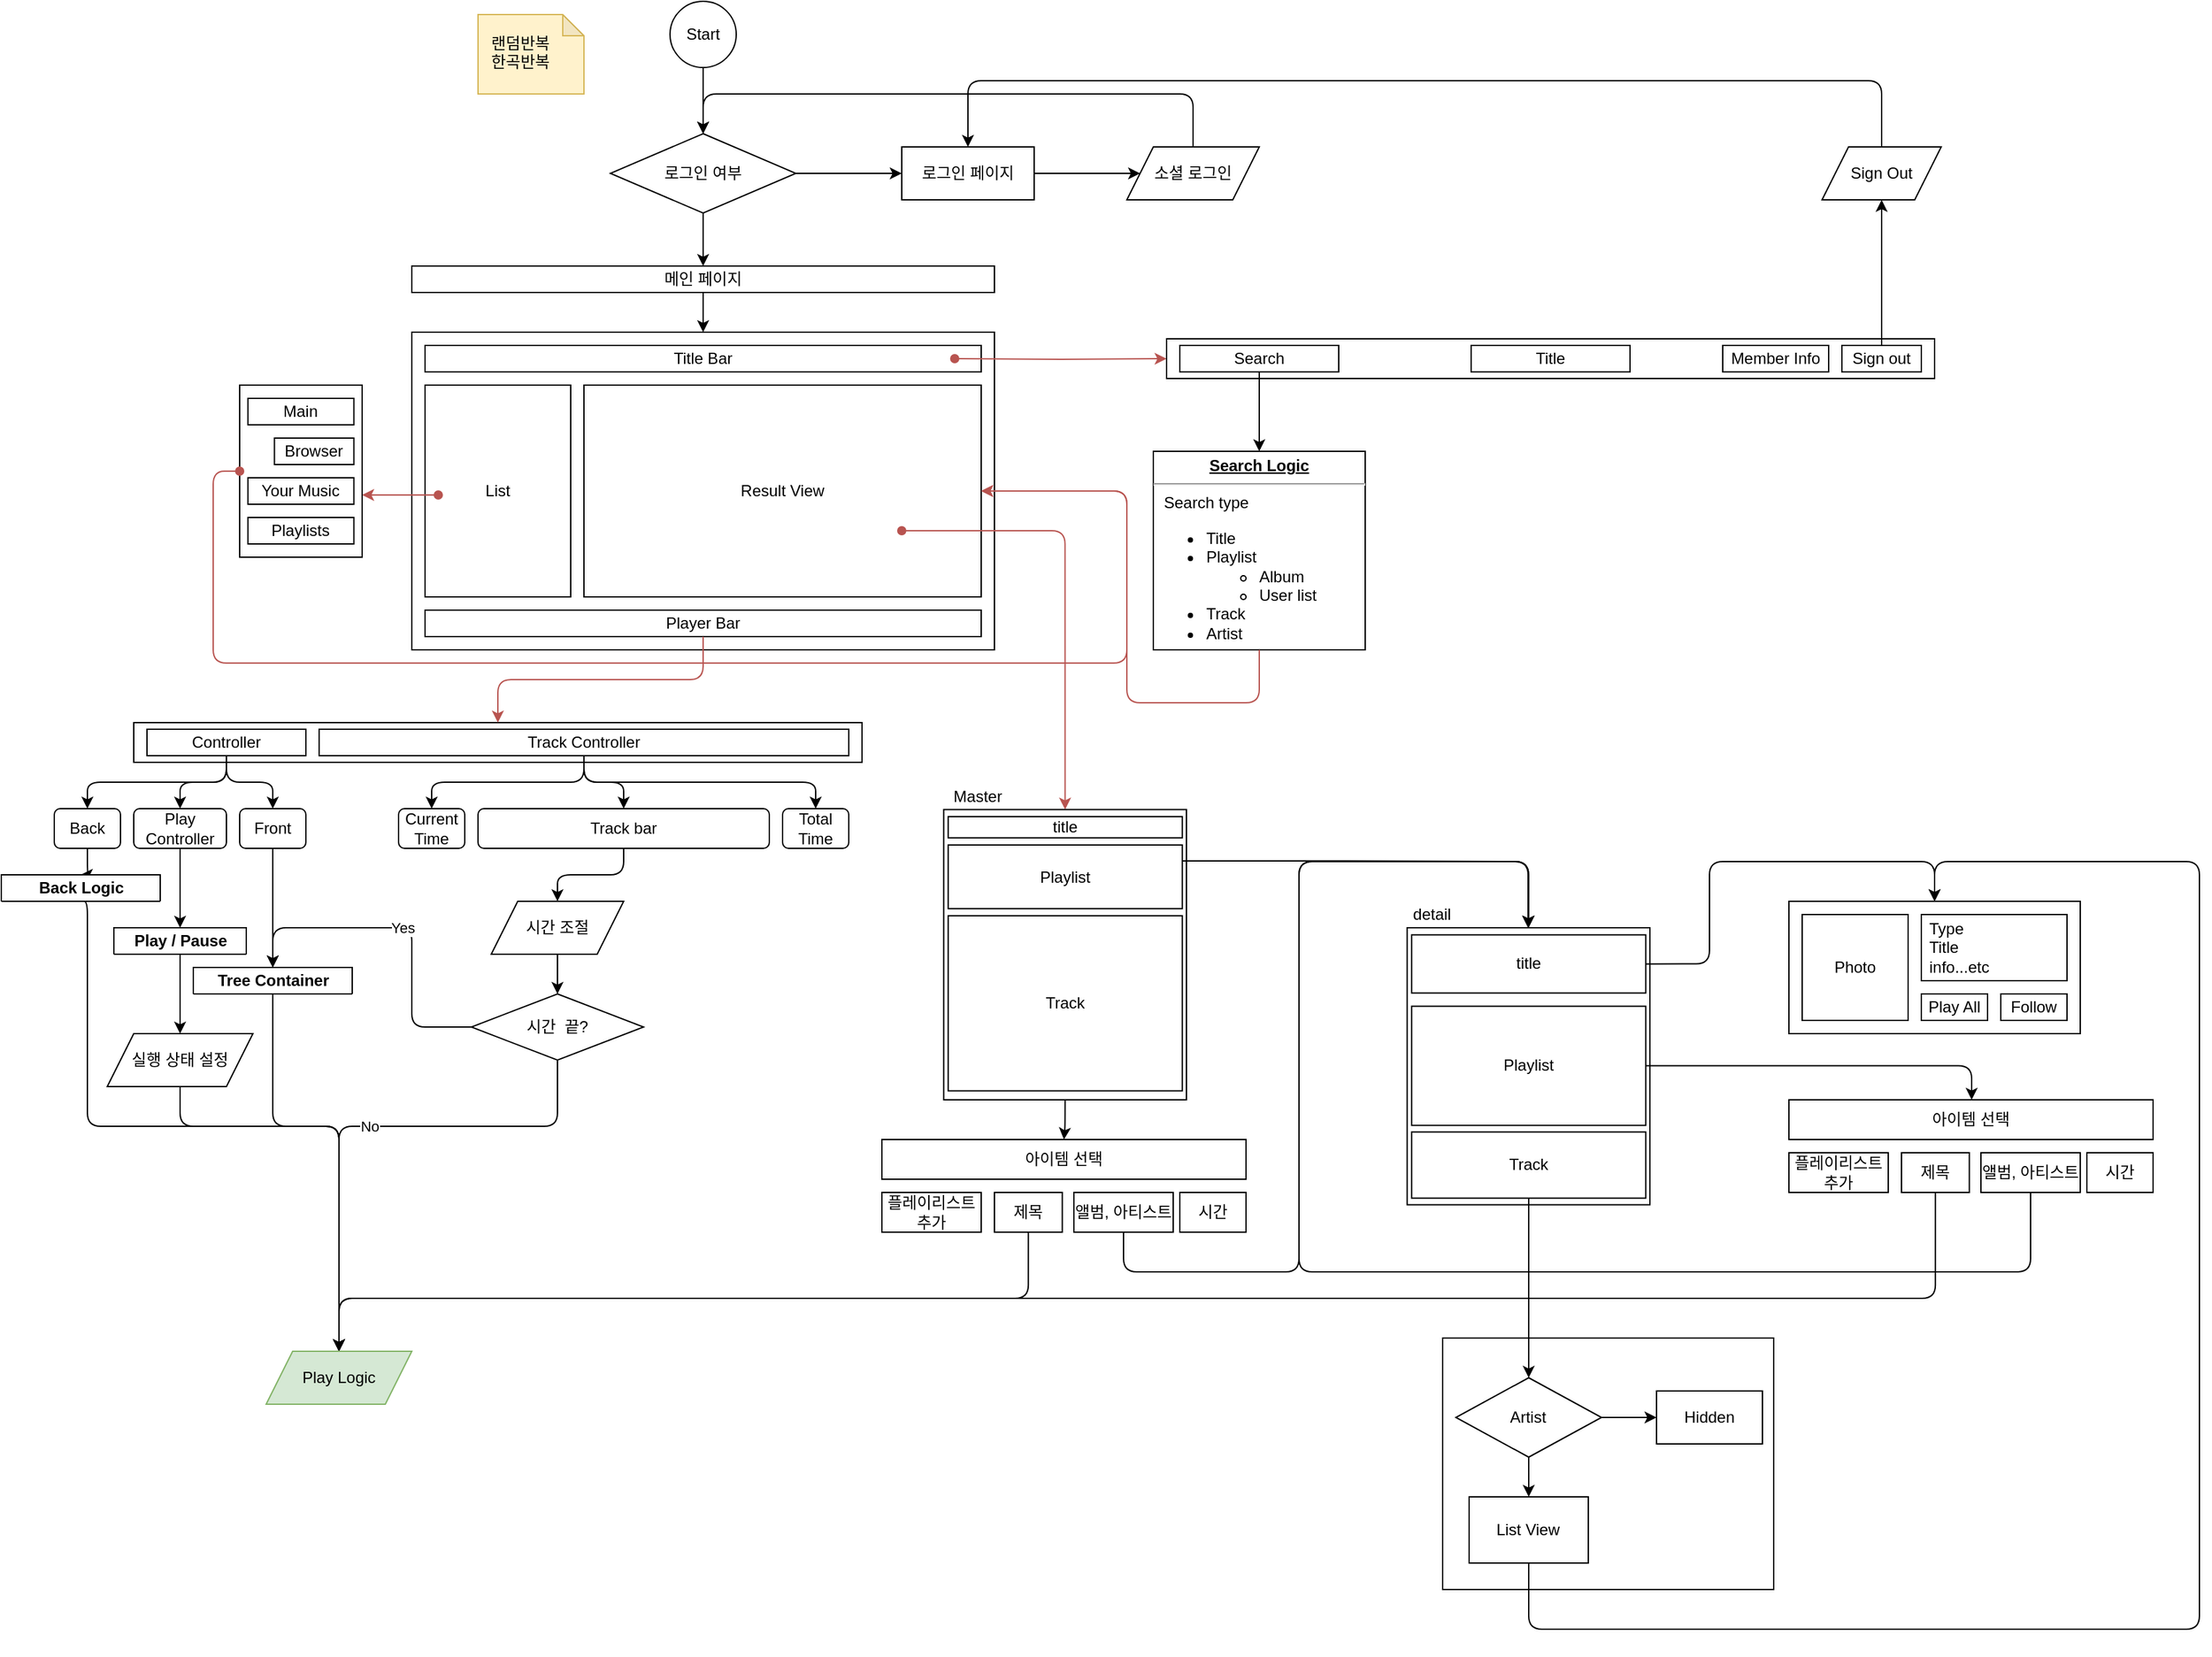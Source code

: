 <mxfile version="14.4.7" type="github">
  <diagram id="JPXVXQhIoLzRGJiNxMO3" name="Page-1">
    <mxGraphModel dx="946" dy="562" grid="1" gridSize="10" guides="1" tooltips="1" connect="1" arrows="1" fold="1" page="1" pageScale="1" pageWidth="1200" pageHeight="1600" math="0" shadow="0">
      <root>
        <mxCell id="0" />
        <mxCell id="1" value="Base" style="locked=1;" parent="0" />
        <mxCell id="NRUyum9-wbXjrjiuYs28-4" style="edgeStyle=orthogonalEdgeStyle;rounded=0;orthogonalLoop=1;jettySize=auto;html=1;exitX=0.5;exitY=1;exitDx=0;exitDy=0;" parent="1" source="NRUyum9-wbXjrjiuYs28-1" target="NRUyum9-wbXjrjiuYs28-3" edge="1">
          <mxGeometry relative="1" as="geometry" />
        </mxCell>
        <mxCell id="NRUyum9-wbXjrjiuYs28-1" value="Start" style="ellipse;whiteSpace=wrap;html=1;aspect=fixed;" parent="1" vertex="1">
          <mxGeometry x="575" y="10" width="50" height="50" as="geometry" />
        </mxCell>
        <mxCell id="NRUyum9-wbXjrjiuYs28-7" style="edgeStyle=orthogonalEdgeStyle;rounded=0;orthogonalLoop=1;jettySize=auto;html=1;exitX=1;exitY=0.5;exitDx=0;exitDy=0;" parent="1" source="NRUyum9-wbXjrjiuYs28-2" target="NRUyum9-wbXjrjiuYs28-9" edge="1">
          <mxGeometry relative="1" as="geometry">
            <mxPoint x="920" y="140.0" as="targetPoint" />
          </mxGeometry>
        </mxCell>
        <mxCell id="NRUyum9-wbXjrjiuYs28-2" value="로그인 페이지" style="rounded=0;whiteSpace=wrap;html=1;" parent="1" vertex="1">
          <mxGeometry x="750" y="120" width="100" height="40" as="geometry" />
        </mxCell>
        <mxCell id="NRUyum9-wbXjrjiuYs28-5" style="edgeStyle=orthogonalEdgeStyle;rounded=0;orthogonalLoop=1;jettySize=auto;html=1;exitX=1;exitY=0.5;exitDx=0;exitDy=0;" parent="1" source="NRUyum9-wbXjrjiuYs28-3" target="NRUyum9-wbXjrjiuYs28-2" edge="1">
          <mxGeometry relative="1" as="geometry" />
        </mxCell>
        <mxCell id="NRUyum9-wbXjrjiuYs28-12" style="edgeStyle=orthogonalEdgeStyle;rounded=0;orthogonalLoop=1;jettySize=auto;html=1;exitX=0.5;exitY=1;exitDx=0;exitDy=0;" parent="1" source="NRUyum9-wbXjrjiuYs28-3" target="NRUyum9-wbXjrjiuYs28-11" edge="1">
          <mxGeometry relative="1" as="geometry" />
        </mxCell>
        <mxCell id="NRUyum9-wbXjrjiuYs28-3" value="로그인 여부" style="rhombus;whiteSpace=wrap;html=1;" parent="1" vertex="1">
          <mxGeometry x="530" y="110" width="140" height="60" as="geometry" />
        </mxCell>
        <mxCell id="NRUyum9-wbXjrjiuYs28-10" style="edgeStyle=orthogonalEdgeStyle;orthogonalLoop=1;jettySize=auto;html=1;exitX=0.5;exitY=0;exitDx=0;exitDy=0;rounded=1;" parent="1" source="NRUyum9-wbXjrjiuYs28-9" target="NRUyum9-wbXjrjiuYs28-3" edge="1">
          <mxGeometry relative="1" as="geometry">
            <Array as="points">
              <mxPoint x="970" y="80" />
              <mxPoint x="600" y="80" />
            </Array>
          </mxGeometry>
        </mxCell>
        <mxCell id="NRUyum9-wbXjrjiuYs28-9" value="소셜 로그인" style="shape=parallelogram;perimeter=parallelogramPerimeter;whiteSpace=wrap;html=1;fixedSize=1;" parent="1" vertex="1">
          <mxGeometry x="920" y="120" width="100" height="40" as="geometry" />
        </mxCell>
        <mxCell id="NRUyum9-wbXjrjiuYs28-14" style="edgeStyle=orthogonalEdgeStyle;rounded=0;orthogonalLoop=1;jettySize=auto;html=1;exitX=0.5;exitY=1;exitDx=0;exitDy=0;" parent="1" source="NRUyum9-wbXjrjiuYs28-11" target="NRUyum9-wbXjrjiuYs28-13" edge="1">
          <mxGeometry relative="1" as="geometry" />
        </mxCell>
        <mxCell id="NRUyum9-wbXjrjiuYs28-11" value="메인 페이지" style="whiteSpace=wrap;html=1;" parent="1" vertex="1">
          <mxGeometry x="380" y="210" width="440" height="20" as="geometry" />
        </mxCell>
        <mxCell id="NRUyum9-wbXjrjiuYs28-21" value="" style="group" parent="1" vertex="1" connectable="0">
          <mxGeometry x="380" y="260" width="440" height="240" as="geometry" />
        </mxCell>
        <mxCell id="NRUyum9-wbXjrjiuYs28-13" value="" style="whiteSpace=wrap;html=1;" parent="NRUyum9-wbXjrjiuYs28-21" vertex="1">
          <mxGeometry width="440" height="240" as="geometry" />
        </mxCell>
        <mxCell id="NRUyum9-wbXjrjiuYs28-15" value="Title Bar" style="whiteSpace=wrap;html=1;" parent="NRUyum9-wbXjrjiuYs28-21" vertex="1">
          <mxGeometry x="10" y="10" width="420" height="20" as="geometry" />
        </mxCell>
        <mxCell id="NRUyum9-wbXjrjiuYs28-17" value="List" style="whiteSpace=wrap;html=1;" parent="NRUyum9-wbXjrjiuYs28-21" vertex="1">
          <mxGeometry x="10" y="40" width="110" height="160" as="geometry" />
        </mxCell>
        <mxCell id="NRUyum9-wbXjrjiuYs28-18" value="Result View" style="whiteSpace=wrap;html=1;" parent="NRUyum9-wbXjrjiuYs28-21" vertex="1">
          <mxGeometry x="130" y="40" width="300" height="160" as="geometry" />
        </mxCell>
        <mxCell id="NRUyum9-wbXjrjiuYs28-19" value="Player Bar" style="whiteSpace=wrap;html=1;" parent="NRUyum9-wbXjrjiuYs28-21" vertex="1">
          <mxGeometry x="10" y="210" width="420" height="20" as="geometry" />
        </mxCell>
        <mxCell id="NRUyum9-wbXjrjiuYs28-211" value="List" style="locked=1;" parent="0" />
        <mxCell id="NRUyum9-wbXjrjiuYs28-217" style="edgeStyle=orthogonalEdgeStyle;rounded=1;orthogonalLoop=1;jettySize=auto;html=1;shadow=0;startArrow=oval;startFill=1;endArrow=classic;endFill=1;strokeWidth=1;fillColor=#f8cecc;strokeColor=#b85450;" parent="NRUyum9-wbXjrjiuYs28-211" target="NRUyum9-wbXjrjiuYs28-214" edge="1">
          <mxGeometry relative="1" as="geometry">
            <mxPoint x="400" y="383" as="sourcePoint" />
            <mxPoint x="340" y="382.509" as="targetPoint" />
            <Array as="points">
              <mxPoint x="370" y="383" />
              <mxPoint x="370" y="383" />
            </Array>
          </mxGeometry>
        </mxCell>
        <mxCell id="NRUyum9-wbXjrjiuYs28-220" value="" style="group" parent="NRUyum9-wbXjrjiuYs28-211" vertex="1" connectable="0">
          <mxGeometry x="250" y="300" width="92.5" height="130" as="geometry" />
        </mxCell>
        <mxCell id="NRUyum9-wbXjrjiuYs28-214" value="" style="whiteSpace=wrap;html=1;rounded=0;glass=0;labelBackgroundColor=none;sketch=0;align=center;rotation=0;" parent="NRUyum9-wbXjrjiuYs28-220" vertex="1">
          <mxGeometry width="92.5" height="130" as="geometry" />
        </mxCell>
        <mxCell id="NRUyum9-wbXjrjiuYs28-212" value="Main" style="whiteSpace=wrap;html=1;rounded=0;glass=0;labelBackgroundColor=none;sketch=0;align=center;" parent="NRUyum9-wbXjrjiuYs28-220" vertex="1">
          <mxGeometry x="6.25" y="10" width="80" height="20" as="geometry" />
        </mxCell>
        <mxCell id="NRUyum9-wbXjrjiuYs28-213" value="Browser" style="whiteSpace=wrap;html=1;rounded=0;glass=0;labelBackgroundColor=none;sketch=0;align=center;" parent="NRUyum9-wbXjrjiuYs28-220" vertex="1">
          <mxGeometry x="26.25" y="40" width="60" height="20" as="geometry" />
        </mxCell>
        <mxCell id="NRUyum9-wbXjrjiuYs28-218" value="Your Music" style="whiteSpace=wrap;html=1;rounded=0;glass=0;labelBackgroundColor=none;sketch=0;align=center;" parent="NRUyum9-wbXjrjiuYs28-220" vertex="1">
          <mxGeometry x="6.25" y="70" width="80" height="20" as="geometry" />
        </mxCell>
        <mxCell id="NRUyum9-wbXjrjiuYs28-219" value="Playlists" style="whiteSpace=wrap;html=1;rounded=0;glass=0;labelBackgroundColor=none;sketch=0;align=center;" parent="NRUyum9-wbXjrjiuYs28-220" vertex="1">
          <mxGeometry x="6.25" y="100" width="80" height="20" as="geometry" />
        </mxCell>
        <mxCell id="NRUyum9-wbXjrjiuYs28-221" style="edgeStyle=orthogonalEdgeStyle;rounded=1;orthogonalLoop=1;jettySize=auto;html=1;exitX=0;exitY=0.5;exitDx=0;exitDy=0;shadow=0;startArrow=oval;startFill=1;endArrow=classic;endFill=1;strokeWidth=1;fillColor=#f8cecc;strokeColor=#b85450;" parent="NRUyum9-wbXjrjiuYs28-211" source="NRUyum9-wbXjrjiuYs28-214" target="NRUyum9-wbXjrjiuYs28-18" edge="1">
          <mxGeometry relative="1" as="geometry">
            <Array as="points">
              <mxPoint x="230" y="365" />
              <mxPoint x="230" y="510" />
              <mxPoint x="920" y="510" />
              <mxPoint x="920" y="380" />
            </Array>
          </mxGeometry>
        </mxCell>
        <mxCell id="NRUyum9-wbXjrjiuYs28-20" value="Title Bar" style="locked=1;" parent="0" />
        <mxCell id="NRUyum9-wbXjrjiuYs28-26" value="" style="edgeStyle=orthogonalEdgeStyle;rounded=0;orthogonalLoop=1;jettySize=auto;html=1;exitX=1;exitY=0.5;exitDx=0;exitDy=0;fillColor=#f8cecc;strokeColor=#b85450;startArrow=oval;startFill=1;shadow=0;" parent="NRUyum9-wbXjrjiuYs28-20" target="NRUyum9-wbXjrjiuYs28-27" edge="1">
          <mxGeometry relative="1" as="geometry">
            <mxPoint x="950" y="280" as="targetPoint" />
            <mxPoint x="790" y="280" as="sourcePoint" />
          </mxGeometry>
        </mxCell>
        <mxCell id="NRUyum9-wbXjrjiuYs28-27" value="" style="whiteSpace=wrap;html=1;" parent="NRUyum9-wbXjrjiuYs28-20" vertex="1">
          <mxGeometry x="950" y="265" width="580" height="30" as="geometry" />
        </mxCell>
        <mxCell id="NRUyum9-wbXjrjiuYs28-38" style="edgeStyle=orthogonalEdgeStyle;rounded=0;orthogonalLoop=1;jettySize=auto;html=1;exitX=0.5;exitY=1;exitDx=0;exitDy=0;shadow=0;startArrow=none;startFill=0;endArrow=classic;endFill=1;" parent="NRUyum9-wbXjrjiuYs28-20" source="NRUyum9-wbXjrjiuYs28-28" target="NRUyum9-wbXjrjiuYs28-53" edge="1">
          <mxGeometry relative="1" as="geometry">
            <mxPoint x="1065.034" y="350" as="targetPoint" />
          </mxGeometry>
        </mxCell>
        <mxCell id="NRUyum9-wbXjrjiuYs28-28" value="Search" style="whiteSpace=wrap;html=1;" parent="NRUyum9-wbXjrjiuYs28-20" vertex="1">
          <mxGeometry x="960" y="270" width="120" height="20" as="geometry" />
        </mxCell>
        <mxCell id="NRUyum9-wbXjrjiuYs28-29" value="Title" style="whiteSpace=wrap;html=1;" parent="NRUyum9-wbXjrjiuYs28-20" vertex="1">
          <mxGeometry x="1180" y="270" width="120" height="20" as="geometry" />
        </mxCell>
        <mxCell id="NRUyum9-wbXjrjiuYs28-30" value="Member Info" style="whiteSpace=wrap;html=1;" parent="NRUyum9-wbXjrjiuYs28-20" vertex="1">
          <mxGeometry x="1370" y="270" width="80" height="20" as="geometry" />
        </mxCell>
        <mxCell id="NRUyum9-wbXjrjiuYs28-34" style="edgeStyle=orthogonalEdgeStyle;rounded=0;orthogonalLoop=1;jettySize=auto;html=1;exitX=0.5;exitY=0;exitDx=0;exitDy=0;" parent="NRUyum9-wbXjrjiuYs28-20" source="NRUyum9-wbXjrjiuYs28-31" target="NRUyum9-wbXjrjiuYs28-33" edge="1">
          <mxGeometry relative="1" as="geometry" />
        </mxCell>
        <mxCell id="NRUyum9-wbXjrjiuYs28-31" value="Sign out" style="whiteSpace=wrap;html=1;" parent="NRUyum9-wbXjrjiuYs28-20" vertex="1">
          <mxGeometry x="1460" y="270" width="60" height="20" as="geometry" />
        </mxCell>
        <mxCell id="NRUyum9-wbXjrjiuYs28-210" style="edgeStyle=orthogonalEdgeStyle;rounded=1;orthogonalLoop=1;jettySize=auto;html=1;exitX=0.5;exitY=0;exitDx=0;exitDy=0;shadow=0;startArrow=none;startFill=0;endArrow=classic;endFill=1;strokeWidth=1;" parent="NRUyum9-wbXjrjiuYs28-20" source="NRUyum9-wbXjrjiuYs28-33" target="NRUyum9-wbXjrjiuYs28-2" edge="1">
          <mxGeometry relative="1" as="geometry">
            <Array as="points">
              <mxPoint x="1490" y="70" />
              <mxPoint x="800" y="70" />
            </Array>
          </mxGeometry>
        </mxCell>
        <mxCell id="NRUyum9-wbXjrjiuYs28-33" value="Sign Out" style="shape=parallelogram;perimeter=parallelogramPerimeter;whiteSpace=wrap;html=1;fixedSize=1;" parent="NRUyum9-wbXjrjiuYs28-20" vertex="1">
          <mxGeometry x="1445" y="120" width="90" height="40" as="geometry" />
        </mxCell>
        <mxCell id="NRUyum9-wbXjrjiuYs28-53" value="&lt;p style=&quot;margin: 0px ; margin-top: 4px ; text-align: center ; text-decoration: underline&quot;&gt;&lt;b&gt;Search Logic&lt;/b&gt;&lt;/p&gt;&lt;hr&gt;&lt;p style=&quot;margin: 0px ; margin-left: 8px&quot;&gt;Search type&lt;/p&gt;&lt;p style=&quot;margin: 0px ; margin-left: 8px&quot;&gt;&lt;/p&gt;&lt;ul&gt;&lt;li&gt;Title&lt;/li&gt;&lt;li&gt;Playlist&lt;br&gt;&lt;/li&gt;&lt;ul&gt;&lt;li&gt;Album&lt;/li&gt;&lt;li&gt;User list&lt;/li&gt;&lt;/ul&gt;&lt;li&gt;Track&lt;br&gt;&lt;/li&gt;&lt;li&gt;Artist&lt;/li&gt;&lt;/ul&gt;&lt;p&gt;&lt;/p&gt;" style="verticalAlign=top;align=left;overflow=fill;fontSize=12;fontFamily=Helvetica;html=1;" parent="NRUyum9-wbXjrjiuYs28-20" vertex="1">
          <mxGeometry x="940" y="350" width="160" height="150" as="geometry" />
        </mxCell>
        <mxCell id="NRUyum9-wbXjrjiuYs28-56" style="edgeStyle=orthogonalEdgeStyle;rounded=1;orthogonalLoop=1;jettySize=auto;html=1;shadow=0;startArrow=none;startFill=0;endArrow=classic;endFill=1;fillColor=#f8cecc;strokeColor=#b85450;strokeWidth=1;" parent="NRUyum9-wbXjrjiuYs28-20" source="NRUyum9-wbXjrjiuYs28-53" target="NRUyum9-wbXjrjiuYs28-18" edge="1">
          <mxGeometry relative="1" as="geometry">
            <mxPoint x="840.0" y="580" as="targetPoint" />
            <mxPoint x="1100" y="590" as="sourcePoint" />
            <Array as="points">
              <mxPoint x="1020" y="540" />
              <mxPoint x="920" y="540" />
              <mxPoint x="920" y="380" />
            </Array>
          </mxGeometry>
        </mxCell>
        <mxCell id="NRUyum9-wbXjrjiuYs28-54" value="Result View" style="locked=1;" parent="0" />
        <mxCell id="NRUyum9-wbXjrjiuYs28-223" style="edgeStyle=orthogonalEdgeStyle;rounded=1;orthogonalLoop=1;jettySize=auto;html=1;shadow=0;startArrow=oval;startFill=1;endArrow=classic;endFill=1;strokeWidth=1;entryX=0.5;entryY=0;entryDx=0;entryDy=0;fillColor=#f8cecc;strokeColor=#b85450;" parent="NRUyum9-wbXjrjiuYs28-54" target="NRUyum9-wbXjrjiuYs28-222" edge="1">
          <mxGeometry relative="1" as="geometry">
            <mxPoint x="980" y="570" as="targetPoint" />
            <mxPoint x="750" y="410" as="sourcePoint" />
            <Array as="points">
              <mxPoint x="873" y="410" />
            </Array>
          </mxGeometry>
        </mxCell>
        <mxCell id="NRUyum9-wbXjrjiuYs28-225" value="" style="group" parent="NRUyum9-wbXjrjiuYs28-54" vertex="1" connectable="0">
          <mxGeometry x="780" y="610" width="185" height="230" as="geometry" />
        </mxCell>
        <mxCell id="NRUyum9-wbXjrjiuYs28-222" value="" style="whiteSpace=wrap;html=1;rounded=0;glass=0;labelBackgroundColor=none;sketch=0;align=center;" parent="NRUyum9-wbXjrjiuYs28-225" vertex="1">
          <mxGeometry x="1.697" y="10.698" width="183.303" height="219.302" as="geometry" />
        </mxCell>
        <mxCell id="NRUyum9-wbXjrjiuYs28-224" value="Master" style="text;html=1;align=center;verticalAlign=middle;resizable=0;points=[];autosize=1;" parent="NRUyum9-wbXjrjiuYs28-225" vertex="1">
          <mxGeometry x="1.7" y="-9.3" width="50" height="20" as="geometry" />
        </mxCell>
        <mxCell id="NRUyum9-wbXjrjiuYs28-227" value="title" style="whiteSpace=wrap;html=1;rounded=0;glass=0;labelBackgroundColor=none;sketch=0;align=center;" parent="NRUyum9-wbXjrjiuYs28-225" vertex="1">
          <mxGeometry x="5.092" y="16.046" width="176.772" height="16.046" as="geometry" />
        </mxCell>
        <mxCell id="NRUyum9-wbXjrjiuYs28-228" value="Playlist" style="whiteSpace=wrap;html=1;rounded=0;glass=0;labelBackgroundColor=none;sketch=0;align=center;" parent="NRUyum9-wbXjrjiuYs28-225" vertex="1">
          <mxGeometry x="5.092" y="37.443" width="176.772" height="48.138" as="geometry" />
        </mxCell>
        <mxCell id="NRUyum9-wbXjrjiuYs28-229" value="Track" style="whiteSpace=wrap;html=1;rounded=0;glass=0;labelBackgroundColor=none;sketch=0;align=center;" parent="NRUyum9-wbXjrjiuYs28-225" vertex="1">
          <mxGeometry x="5.092" y="90.931" width="176.772" height="132.304" as="geometry" />
        </mxCell>
        <mxCell id="NRUyum9-wbXjrjiuYs28-231" value="" style="group" parent="NRUyum9-wbXjrjiuYs28-54" vertex="1" connectable="0">
          <mxGeometry x="1130" y="699.3" width="185" height="230" as="geometry" />
        </mxCell>
        <mxCell id="NRUyum9-wbXjrjiuYs28-232" value="" style="whiteSpace=wrap;html=1;rounded=0;glass=0;labelBackgroundColor=none;sketch=0;align=center;" parent="NRUyum9-wbXjrjiuYs28-231" vertex="1">
          <mxGeometry x="1.7" y="10.7" width="183.3" height="209.3" as="geometry" />
        </mxCell>
        <mxCell id="NRUyum9-wbXjrjiuYs28-233" value="detail" style="text;html=1;align=center;verticalAlign=middle;resizable=0;points=[];autosize=1;" parent="NRUyum9-wbXjrjiuYs28-231" vertex="1">
          <mxGeometry y="-9.3" width="40" height="20" as="geometry" />
        </mxCell>
        <mxCell id="NRUyum9-wbXjrjiuYs28-234" value="title" style="whiteSpace=wrap;html=1;rounded=0;glass=0;labelBackgroundColor=none;sketch=0;align=center;" parent="NRUyum9-wbXjrjiuYs28-231" vertex="1">
          <mxGeometry x="5.09" y="16.05" width="176.77" height="43.95" as="geometry" />
        </mxCell>
        <mxCell id="NRUyum9-wbXjrjiuYs28-235" value="Playlist" style="whiteSpace=wrap;html=1;rounded=0;glass=0;labelBackgroundColor=none;sketch=0;align=center;" parent="NRUyum9-wbXjrjiuYs28-231" vertex="1">
          <mxGeometry x="5.09" y="70" width="176.77" height="90" as="geometry" />
        </mxCell>
        <mxCell id="NRUyum9-wbXjrjiuYs28-236" value="Track" style="whiteSpace=wrap;html=1;rounded=0;glass=0;labelBackgroundColor=none;sketch=0;align=center;" parent="NRUyum9-wbXjrjiuYs28-231" vertex="1">
          <mxGeometry x="5.09" y="165" width="176.77" height="50" as="geometry" />
        </mxCell>
        <mxCell id="NRUyum9-wbXjrjiuYs28-237" style="edgeStyle=orthogonalEdgeStyle;rounded=1;orthogonalLoop=1;jettySize=auto;html=1;shadow=0;startArrow=none;startFill=0;endArrow=classic;endFill=1;strokeWidth=1;exitX=1;exitY=0.25;exitDx=0;exitDy=0;" parent="NRUyum9-wbXjrjiuYs28-54" source="NRUyum9-wbXjrjiuYs28-228" target="NRUyum9-wbXjrjiuYs28-232" edge="1">
          <mxGeometry relative="1" as="geometry">
            <mxPoint x="1040" y="680" as="sourcePoint" />
            <Array as="points">
              <mxPoint x="1070" y="660" />
              <mxPoint x="1313" y="660" />
            </Array>
          </mxGeometry>
        </mxCell>
        <mxCell id="NRUyum9-wbXjrjiuYs28-247" style="edgeStyle=orthogonalEdgeStyle;rounded=1;orthogonalLoop=1;jettySize=auto;html=1;exitX=0.5;exitY=1;exitDx=0;exitDy=0;shadow=0;startArrow=none;startFill=0;endArrow=classic;endFill=1;strokeWidth=1;" parent="NRUyum9-wbXjrjiuYs28-54" source="NRUyum9-wbXjrjiuYs28-239" edge="1">
          <mxGeometry relative="1" as="geometry">
            <mxPoint x="872.571" y="900.143" as="targetPoint" />
          </mxGeometry>
        </mxCell>
        <mxCell id="NRUyum9-wbXjrjiuYs28-240" style="edgeStyle=orthogonalEdgeStyle;rounded=1;orthogonalLoop=1;jettySize=auto;html=1;exitX=0.5;exitY=1;exitDx=0;exitDy=0;shadow=0;startArrow=none;startFill=0;endArrow=classic;endFill=1;strokeWidth=1;" parent="NRUyum9-wbXjrjiuYs28-54" source="NRUyum9-wbXjrjiuYs28-222" target="NRUyum9-wbXjrjiuYs28-239" edge="1">
          <mxGeometry relative="1" as="geometry" />
        </mxCell>
        <mxCell id="NRUyum9-wbXjrjiuYs28-246" style="edgeStyle=orthogonalEdgeStyle;rounded=1;orthogonalLoop=1;jettySize=auto;html=1;exitX=0.5;exitY=1;exitDx=0;exitDy=0;shadow=0;startArrow=none;startFill=0;endArrow=classic;endFill=1;strokeWidth=1;" parent="NRUyum9-wbXjrjiuYs28-54" source="NRUyum9-wbXjrjiuYs28-241" target="NRUyum9-wbXjrjiuYs28-197" edge="1">
          <mxGeometry relative="1" as="geometry">
            <Array as="points">
              <mxPoint x="846" y="990" />
              <mxPoint x="325" y="990" />
            </Array>
          </mxGeometry>
        </mxCell>
        <mxCell id="NRUyum9-wbXjrjiuYs28-245" style="edgeStyle=orthogonalEdgeStyle;rounded=1;orthogonalLoop=1;jettySize=auto;html=1;exitX=0.5;exitY=1;exitDx=0;exitDy=0;shadow=0;startArrow=none;startFill=0;endArrow=classic;endFill=1;strokeWidth=1;" parent="NRUyum9-wbXjrjiuYs28-54" source="NRUyum9-wbXjrjiuYs28-243" target="NRUyum9-wbXjrjiuYs28-232" edge="1">
          <mxGeometry relative="1" as="geometry">
            <Array as="points">
              <mxPoint x="918" y="970" />
              <mxPoint x="1050" y="970" />
              <mxPoint x="1050" y="660" />
              <mxPoint x="1223" y="660" />
            </Array>
          </mxGeometry>
        </mxCell>
        <mxCell id="NRUyum9-wbXjrjiuYs28-248" value="" style="group" parent="NRUyum9-wbXjrjiuYs28-54" vertex="1" connectable="0">
          <mxGeometry x="735" y="870" width="275" height="70" as="geometry" />
        </mxCell>
        <mxCell id="NRUyum9-wbXjrjiuYs28-239" value="아이템 선택" style="whiteSpace=wrap;html=1;rounded=0;glass=0;labelBackgroundColor=none;sketch=0;align=center;" parent="NRUyum9-wbXjrjiuYs28-248" vertex="1">
          <mxGeometry width="275" height="30" as="geometry" />
        </mxCell>
        <mxCell id="NRUyum9-wbXjrjiuYs28-241" value="제목" style="whiteSpace=wrap;html=1;rounded=0;glass=0;labelBackgroundColor=none;sketch=0;align=center;" parent="NRUyum9-wbXjrjiuYs28-248" vertex="1">
          <mxGeometry x="85" y="40" width="51.25" height="30" as="geometry" />
        </mxCell>
        <mxCell id="NRUyum9-wbXjrjiuYs28-243" value="앨범, 아티스트" style="whiteSpace=wrap;html=1;rounded=0;glass=0;labelBackgroundColor=none;sketch=0;align=center;" parent="NRUyum9-wbXjrjiuYs28-248" vertex="1">
          <mxGeometry x="145" y="40" width="75" height="30" as="geometry" />
        </mxCell>
        <mxCell id="NRUyum9-wbXjrjiuYs28-244" value="플레이리스트 추가" style="whiteSpace=wrap;html=1;rounded=0;glass=0;labelBackgroundColor=none;sketch=0;align=center;" parent="NRUyum9-wbXjrjiuYs28-248" vertex="1">
          <mxGeometry y="40" width="75" height="30" as="geometry" />
        </mxCell>
        <mxCell id="NRUyum9-wbXjrjiuYs28-258" value="시간" style="whiteSpace=wrap;html=1;rounded=0;glass=0;labelBackgroundColor=none;sketch=0;align=center;" parent="NRUyum9-wbXjrjiuYs28-248" vertex="1">
          <mxGeometry x="225" y="40" width="50" height="30" as="geometry" />
        </mxCell>
        <mxCell id="NRUyum9-wbXjrjiuYs28-254" value="" style="group" parent="NRUyum9-wbXjrjiuYs28-54" vertex="1" connectable="0">
          <mxGeometry x="1420" y="690" width="220" height="100" as="geometry" />
        </mxCell>
        <mxCell id="NRUyum9-wbXjrjiuYs28-249" value="" style="whiteSpace=wrap;html=1;rounded=0;glass=0;labelBackgroundColor=none;sketch=0;align=center;" parent="NRUyum9-wbXjrjiuYs28-254" vertex="1">
          <mxGeometry width="220" height="100" as="geometry" />
        </mxCell>
        <mxCell id="NRUyum9-wbXjrjiuYs28-250" value="Photo" style="whiteSpace=wrap;html=1;rounded=0;glass=0;labelBackgroundColor=none;sketch=0;align=center;" parent="NRUyum9-wbXjrjiuYs28-254" vertex="1">
          <mxGeometry x="10" y="10" width="80" height="80" as="geometry" />
        </mxCell>
        <mxCell id="NRUyum9-wbXjrjiuYs28-251" value="Type&lt;br&gt;Title&lt;br&gt;info...etc" style="whiteSpace=wrap;html=1;rounded=0;glass=0;labelBackgroundColor=none;sketch=0;align=left;spacingLeft=4;" parent="NRUyum9-wbXjrjiuYs28-254" vertex="1">
          <mxGeometry x="100" y="10" width="110" height="50" as="geometry" />
        </mxCell>
        <mxCell id="NRUyum9-wbXjrjiuYs28-252" value="Play All" style="whiteSpace=wrap;html=1;rounded=0;glass=0;labelBackgroundColor=none;sketch=0;align=center;" parent="NRUyum9-wbXjrjiuYs28-254" vertex="1">
          <mxGeometry x="100" y="70" width="50" height="20" as="geometry" />
        </mxCell>
        <mxCell id="NRUyum9-wbXjrjiuYs28-253" value="Follow" style="whiteSpace=wrap;html=1;rounded=0;glass=0;labelBackgroundColor=none;sketch=0;align=center;" parent="NRUyum9-wbXjrjiuYs28-254" vertex="1">
          <mxGeometry x="160" y="70" width="50" height="20" as="geometry" />
        </mxCell>
        <mxCell id="NRUyum9-wbXjrjiuYs28-255" style="edgeStyle=orthogonalEdgeStyle;rounded=1;orthogonalLoop=1;jettySize=auto;html=1;exitX=1;exitY=0.5;exitDx=0;exitDy=0;shadow=0;startArrow=none;startFill=0;endArrow=classic;endFill=1;strokeWidth=1;" parent="NRUyum9-wbXjrjiuYs28-54" source="NRUyum9-wbXjrjiuYs28-234" target="NRUyum9-wbXjrjiuYs28-249" edge="1">
          <mxGeometry relative="1" as="geometry">
            <Array as="points">
              <mxPoint x="1360" y="737" />
              <mxPoint x="1360" y="660" />
              <mxPoint x="1530" y="660" />
            </Array>
          </mxGeometry>
        </mxCell>
        <mxCell id="NRUyum9-wbXjrjiuYs28-257" style="edgeStyle=orthogonalEdgeStyle;rounded=1;orthogonalLoop=1;jettySize=auto;html=1;exitX=1;exitY=0.5;exitDx=0;exitDy=0;shadow=0;startArrow=none;startFill=0;endArrow=classic;endFill=1;strokeWidth=1;" parent="NRUyum9-wbXjrjiuYs28-54" source="NRUyum9-wbXjrjiuYs28-235" target="NRUyum9-wbXjrjiuYs28-260" edge="1">
          <mxGeometry relative="1" as="geometry">
            <mxPoint x="1420" y="814.276" as="targetPoint" />
            <Array as="points">
              <mxPoint x="1558" y="814" />
            </Array>
          </mxGeometry>
        </mxCell>
        <mxCell id="NRUyum9-wbXjrjiuYs28-259" value="" style="group" parent="NRUyum9-wbXjrjiuYs28-54" vertex="1" connectable="0">
          <mxGeometry x="1420" y="840" width="275" height="70" as="geometry" />
        </mxCell>
        <mxCell id="NRUyum9-wbXjrjiuYs28-260" value="아이템 선택" style="whiteSpace=wrap;html=1;rounded=0;glass=0;labelBackgroundColor=none;sketch=0;align=center;" parent="NRUyum9-wbXjrjiuYs28-259" vertex="1">
          <mxGeometry width="275" height="30" as="geometry" />
        </mxCell>
        <mxCell id="NRUyum9-wbXjrjiuYs28-261" value="제목" style="whiteSpace=wrap;html=1;rounded=0;glass=0;labelBackgroundColor=none;sketch=0;align=center;" parent="NRUyum9-wbXjrjiuYs28-259" vertex="1">
          <mxGeometry x="85" y="40" width="51.25" height="30" as="geometry" />
        </mxCell>
        <mxCell id="NRUyum9-wbXjrjiuYs28-262" value="앨범, 아티스트" style="whiteSpace=wrap;html=1;rounded=0;glass=0;labelBackgroundColor=none;sketch=0;align=center;" parent="NRUyum9-wbXjrjiuYs28-259" vertex="1">
          <mxGeometry x="145" y="40" width="75" height="30" as="geometry" />
        </mxCell>
        <mxCell id="NRUyum9-wbXjrjiuYs28-263" value="플레이리스트 추가" style="whiteSpace=wrap;html=1;rounded=0;glass=0;labelBackgroundColor=none;sketch=0;align=center;" parent="NRUyum9-wbXjrjiuYs28-259" vertex="1">
          <mxGeometry y="40" width="75" height="30" as="geometry" />
        </mxCell>
        <mxCell id="NRUyum9-wbXjrjiuYs28-264" value="시간" style="whiteSpace=wrap;html=1;rounded=0;glass=0;labelBackgroundColor=none;sketch=0;align=center;" parent="NRUyum9-wbXjrjiuYs28-259" vertex="1">
          <mxGeometry x="225" y="40" width="50" height="30" as="geometry" />
        </mxCell>
        <mxCell id="NRUyum9-wbXjrjiuYs28-265" style="edgeStyle=orthogonalEdgeStyle;rounded=1;orthogonalLoop=1;jettySize=auto;html=1;exitX=0.5;exitY=1;exitDx=0;exitDy=0;shadow=0;startArrow=none;startFill=0;endArrow=classic;endFill=1;strokeWidth=1;" parent="NRUyum9-wbXjrjiuYs28-54" source="NRUyum9-wbXjrjiuYs28-261" target="NRUyum9-wbXjrjiuYs28-197" edge="1">
          <mxGeometry relative="1" as="geometry">
            <Array as="points">
              <mxPoint x="1531" y="990" />
              <mxPoint x="325" y="990" />
            </Array>
          </mxGeometry>
        </mxCell>
        <mxCell id="NRUyum9-wbXjrjiuYs28-266" style="edgeStyle=orthogonalEdgeStyle;rounded=1;orthogonalLoop=1;jettySize=auto;html=1;exitX=0.5;exitY=1;exitDx=0;exitDy=0;entryX=0.5;entryY=0;entryDx=0;entryDy=0;shadow=0;startArrow=none;startFill=0;endArrow=classic;endFill=1;strokeWidth=1;" parent="NRUyum9-wbXjrjiuYs28-54" source="NRUyum9-wbXjrjiuYs28-262" target="NRUyum9-wbXjrjiuYs28-232" edge="1">
          <mxGeometry relative="1" as="geometry">
            <Array as="points">
              <mxPoint x="1603" y="970" />
              <mxPoint x="1050" y="970" />
              <mxPoint x="1050" y="660" />
              <mxPoint x="1223" y="660" />
            </Array>
          </mxGeometry>
        </mxCell>
        <mxCell id="NRUyum9-wbXjrjiuYs28-270" value="" style="group" parent="NRUyum9-wbXjrjiuYs28-54" vertex="1" connectable="0">
          <mxGeometry x="1038.48" y="1020" width="370" height="240" as="geometry" />
        </mxCell>
        <mxCell id="NRUyum9-wbXjrjiuYs28-267" value="" style="whiteSpace=wrap;html=1;rounded=0;glass=0;labelBackgroundColor=none;sketch=0;align=center;fillColor=none;" parent="NRUyum9-wbXjrjiuYs28-270" vertex="1">
          <mxGeometry x="120" width="250" height="190" as="geometry" />
        </mxCell>
        <mxCell id="NRUyum9-wbXjrjiuYs28-273" style="edgeStyle=orthogonalEdgeStyle;rounded=1;orthogonalLoop=1;jettySize=auto;html=1;exitX=1;exitY=0.5;exitDx=0;exitDy=0;shadow=0;startArrow=none;startFill=0;endArrow=classic;endFill=1;strokeWidth=1;" parent="NRUyum9-wbXjrjiuYs28-270" source="NRUyum9-wbXjrjiuYs28-268" target="NRUyum9-wbXjrjiuYs28-272" edge="1">
          <mxGeometry relative="1" as="geometry" />
        </mxCell>
        <mxCell id="NRUyum9-wbXjrjiuYs28-276" style="edgeStyle=orthogonalEdgeStyle;rounded=1;orthogonalLoop=1;jettySize=auto;html=1;exitX=0.5;exitY=1;exitDx=0;exitDy=0;shadow=0;startArrow=none;startFill=0;endArrow=classic;endFill=1;strokeWidth=1;" parent="NRUyum9-wbXjrjiuYs28-270" source="NRUyum9-wbXjrjiuYs28-268" target="NRUyum9-wbXjrjiuYs28-275" edge="1">
          <mxGeometry relative="1" as="geometry" />
        </mxCell>
        <mxCell id="NRUyum9-wbXjrjiuYs28-268" value="Artist" style="rhombus;whiteSpace=wrap;html=1;rounded=0;glass=0;labelBackgroundColor=none;sketch=0;align=center;" parent="NRUyum9-wbXjrjiuYs28-270" vertex="1">
          <mxGeometry x="130" y="30" width="110" height="60" as="geometry" />
        </mxCell>
        <mxCell id="NRUyum9-wbXjrjiuYs28-272" value="Hidden" style="whiteSpace=wrap;html=1;rounded=0;glass=0;labelBackgroundColor=none;sketch=0;align=center;" parent="NRUyum9-wbXjrjiuYs28-270" vertex="1">
          <mxGeometry x="281.52" y="40" width="80" height="40" as="geometry" />
        </mxCell>
        <mxCell id="NRUyum9-wbXjrjiuYs28-275" value="List View" style="whiteSpace=wrap;html=1;rounded=0;glass=0;labelBackgroundColor=none;sketch=0;align=center;" parent="NRUyum9-wbXjrjiuYs28-270" vertex="1">
          <mxGeometry x="140" y="120" width="90" height="50" as="geometry" />
        </mxCell>
        <mxCell id="NRUyum9-wbXjrjiuYs28-271" style="edgeStyle=orthogonalEdgeStyle;rounded=1;orthogonalLoop=1;jettySize=auto;html=1;exitX=0.5;exitY=1;exitDx=0;exitDy=0;shadow=0;startArrow=none;startFill=0;endArrow=classic;endFill=1;strokeWidth=1;" parent="NRUyum9-wbXjrjiuYs28-54" source="NRUyum9-wbXjrjiuYs28-236" target="NRUyum9-wbXjrjiuYs28-268" edge="1">
          <mxGeometry relative="1" as="geometry" />
        </mxCell>
        <mxCell id="NRUyum9-wbXjrjiuYs28-277" style="edgeStyle=orthogonalEdgeStyle;rounded=1;orthogonalLoop=1;jettySize=auto;html=1;exitX=0.5;exitY=1;exitDx=0;exitDy=0;shadow=0;startArrow=none;startFill=0;endArrow=classic;endFill=1;strokeWidth=1;" parent="NRUyum9-wbXjrjiuYs28-54" source="NRUyum9-wbXjrjiuYs28-275" target="NRUyum9-wbXjrjiuYs28-249" edge="1">
          <mxGeometry relative="1" as="geometry">
            <Array as="points">
              <mxPoint x="1224" y="1240" />
              <mxPoint x="1730" y="1240" />
              <mxPoint x="1730" y="660" />
              <mxPoint x="1530" y="660" />
            </Array>
          </mxGeometry>
        </mxCell>
        <mxCell id="NRUyum9-wbXjrjiuYs28-57" value="Player Bar" style="locked=1;" parent="0" />
        <mxCell id="NRUyum9-wbXjrjiuYs28-58" value="" style="whiteSpace=wrap;html=1;" parent="NRUyum9-wbXjrjiuYs28-57" vertex="1">
          <mxGeometry x="170" y="555" width="550" height="30" as="geometry" />
        </mxCell>
        <mxCell id="NRUyum9-wbXjrjiuYs28-59" style="edgeStyle=orthogonalEdgeStyle;rounded=1;orthogonalLoop=1;jettySize=auto;html=1;exitX=0.5;exitY=1;exitDx=0;exitDy=0;shadow=0;startArrow=none;startFill=0;endArrow=classic;endFill=1;strokeWidth=1;fillColor=#f8cecc;strokeColor=#b85450;" parent="NRUyum9-wbXjrjiuYs28-57" source="NRUyum9-wbXjrjiuYs28-19" target="NRUyum9-wbXjrjiuYs28-58" edge="1">
          <mxGeometry relative="1" as="geometry" />
        </mxCell>
        <mxCell id="NRUyum9-wbXjrjiuYs28-68" style="edgeStyle=orthogonalEdgeStyle;rounded=1;orthogonalLoop=1;jettySize=auto;html=1;exitX=0.5;exitY=1;exitDx=0;exitDy=0;shadow=0;startArrow=none;startFill=0;endArrow=classic;endFill=1;strokeWidth=1;" parent="NRUyum9-wbXjrjiuYs28-57" source="NRUyum9-wbXjrjiuYs28-60" target="NRUyum9-wbXjrjiuYs28-66" edge="1">
          <mxGeometry relative="1" as="geometry" />
        </mxCell>
        <mxCell id="NRUyum9-wbXjrjiuYs28-69" style="edgeStyle=orthogonalEdgeStyle;rounded=1;orthogonalLoop=1;jettySize=auto;html=1;exitX=0.5;exitY=1;exitDx=0;exitDy=0;shadow=0;startArrow=none;startFill=0;endArrow=classic;endFill=1;strokeWidth=1;" parent="NRUyum9-wbXjrjiuYs28-57" source="NRUyum9-wbXjrjiuYs28-60" target="NRUyum9-wbXjrjiuYs28-65" edge="1">
          <mxGeometry relative="1" as="geometry" />
        </mxCell>
        <mxCell id="NRUyum9-wbXjrjiuYs28-70" style="edgeStyle=orthogonalEdgeStyle;rounded=1;orthogonalLoop=1;jettySize=auto;html=1;exitX=0.5;exitY=1;exitDx=0;exitDy=0;shadow=0;startArrow=none;startFill=0;endArrow=classic;endFill=1;strokeWidth=1;" parent="NRUyum9-wbXjrjiuYs28-57" source="NRUyum9-wbXjrjiuYs28-60" target="NRUyum9-wbXjrjiuYs28-67" edge="1">
          <mxGeometry relative="1" as="geometry" />
        </mxCell>
        <mxCell id="NRUyum9-wbXjrjiuYs28-60" value="Controller" style="whiteSpace=wrap;html=1;" parent="NRUyum9-wbXjrjiuYs28-57" vertex="1">
          <mxGeometry x="180" y="560" width="120" height="20" as="geometry" />
        </mxCell>
        <mxCell id="NRUyum9-wbXjrjiuYs28-74" style="edgeStyle=orthogonalEdgeStyle;rounded=1;orthogonalLoop=1;jettySize=auto;html=1;exitX=0.5;exitY=1;exitDx=0;exitDy=0;shadow=0;startArrow=none;startFill=0;endArrow=classic;endFill=1;strokeWidth=1;" parent="NRUyum9-wbXjrjiuYs28-57" source="NRUyum9-wbXjrjiuYs28-62" target="NRUyum9-wbXjrjiuYs28-71" edge="1">
          <mxGeometry relative="1" as="geometry" />
        </mxCell>
        <mxCell id="NRUyum9-wbXjrjiuYs28-75" style="edgeStyle=orthogonalEdgeStyle;rounded=1;orthogonalLoop=1;jettySize=auto;html=1;exitX=0.5;exitY=1;exitDx=0;exitDy=0;shadow=0;startArrow=none;startFill=0;endArrow=classic;endFill=1;strokeWidth=1;" parent="NRUyum9-wbXjrjiuYs28-57" source="NRUyum9-wbXjrjiuYs28-62" target="NRUyum9-wbXjrjiuYs28-72" edge="1">
          <mxGeometry relative="1" as="geometry" />
        </mxCell>
        <mxCell id="NRUyum9-wbXjrjiuYs28-76" style="edgeStyle=orthogonalEdgeStyle;rounded=1;orthogonalLoop=1;jettySize=auto;html=1;exitX=0.5;exitY=1;exitDx=0;exitDy=0;shadow=0;startArrow=none;startFill=0;endArrow=classic;endFill=1;strokeWidth=1;" parent="NRUyum9-wbXjrjiuYs28-57" source="NRUyum9-wbXjrjiuYs28-62" target="NRUyum9-wbXjrjiuYs28-73" edge="1">
          <mxGeometry relative="1" as="geometry" />
        </mxCell>
        <mxCell id="NRUyum9-wbXjrjiuYs28-62" value="Track Controller" style="whiteSpace=wrap;html=1;" parent="NRUyum9-wbXjrjiuYs28-57" vertex="1">
          <mxGeometry x="310" y="560" width="400" height="20" as="geometry" />
        </mxCell>
        <mxCell id="NRUyum9-wbXjrjiuYs28-102" style="edgeStyle=orthogonalEdgeStyle;rounded=1;orthogonalLoop=1;jettySize=auto;html=1;exitX=0.5;exitY=1;exitDx=0;exitDy=0;shadow=0;startArrow=none;startFill=0;endArrow=classic;endFill=1;strokeWidth=1;" parent="NRUyum9-wbXjrjiuYs28-57" source="NRUyum9-wbXjrjiuYs28-65" target="NRUyum9-wbXjrjiuYs28-77" edge="1">
          <mxGeometry relative="1" as="geometry" />
        </mxCell>
        <mxCell id="NRUyum9-wbXjrjiuYs28-65" value="Back" style="rounded=1;whiteSpace=wrap;html=1;" parent="NRUyum9-wbXjrjiuYs28-57" vertex="1">
          <mxGeometry x="110" y="620" width="50" height="30" as="geometry" />
        </mxCell>
        <mxCell id="NRUyum9-wbXjrjiuYs28-146" style="edgeStyle=orthogonalEdgeStyle;rounded=1;orthogonalLoop=1;jettySize=auto;html=1;exitX=0.5;exitY=1;exitDx=0;exitDy=0;shadow=0;startArrow=none;startFill=0;endArrow=classic;endFill=1;strokeWidth=1;" parent="NRUyum9-wbXjrjiuYs28-57" source="NRUyum9-wbXjrjiuYs28-66" target="NRUyum9-wbXjrjiuYs28-135" edge="1">
          <mxGeometry relative="1" as="geometry" />
        </mxCell>
        <mxCell id="NRUyum9-wbXjrjiuYs28-66" value="Play Controller" style="rounded=1;whiteSpace=wrap;html=1;" parent="NRUyum9-wbXjrjiuYs28-57" vertex="1">
          <mxGeometry x="170" y="620" width="70" height="30" as="geometry" />
        </mxCell>
        <mxCell id="NRUyum9-wbXjrjiuYs28-157" style="edgeStyle=orthogonalEdgeStyle;rounded=1;orthogonalLoop=1;jettySize=auto;html=1;exitX=0.5;exitY=1;exitDx=0;exitDy=0;shadow=0;startArrow=none;startFill=0;endArrow=classic;endFill=1;strokeWidth=1;" parent="NRUyum9-wbXjrjiuYs28-57" source="NRUyum9-wbXjrjiuYs28-67" target="NRUyum9-wbXjrjiuYs28-139" edge="1">
          <mxGeometry relative="1" as="geometry" />
        </mxCell>
        <mxCell id="NRUyum9-wbXjrjiuYs28-67" value="Front" style="rounded=1;whiteSpace=wrap;html=1;" parent="NRUyum9-wbXjrjiuYs28-57" vertex="1">
          <mxGeometry x="250" y="620" width="50" height="30" as="geometry" />
        </mxCell>
        <mxCell id="NRUyum9-wbXjrjiuYs28-71" value="Current Time" style="rounded=1;whiteSpace=wrap;html=1;" parent="NRUyum9-wbXjrjiuYs28-57" vertex="1">
          <mxGeometry x="370" y="620" width="50" height="30" as="geometry" />
        </mxCell>
        <mxCell id="NRUyum9-wbXjrjiuYs28-72" value="Total Time" style="rounded=1;whiteSpace=wrap;html=1;" parent="NRUyum9-wbXjrjiuYs28-57" vertex="1">
          <mxGeometry x="660" y="620" width="50" height="30" as="geometry" />
        </mxCell>
        <mxCell id="NRUyum9-wbXjrjiuYs28-188" style="edgeStyle=orthogonalEdgeStyle;rounded=1;orthogonalLoop=1;jettySize=auto;html=1;exitX=0.5;exitY=1;exitDx=0;exitDy=0;shadow=0;startArrow=none;startFill=0;endArrow=classic;endFill=1;strokeWidth=1;" parent="NRUyum9-wbXjrjiuYs28-57" source="NRUyum9-wbXjrjiuYs28-73" target="NRUyum9-wbXjrjiuYs28-187" edge="1">
          <mxGeometry relative="1" as="geometry" />
        </mxCell>
        <mxCell id="NRUyum9-wbXjrjiuYs28-73" value="Track bar" style="rounded=1;whiteSpace=wrap;html=1;" parent="NRUyum9-wbXjrjiuYs28-57" vertex="1">
          <mxGeometry x="430" y="620" width="220" height="30" as="geometry" />
        </mxCell>
        <mxCell id="NRUyum9-wbXjrjiuYs28-203" style="edgeStyle=orthogonalEdgeStyle;rounded=1;orthogonalLoop=1;jettySize=auto;html=1;exitX=0.5;exitY=1;exitDx=0;exitDy=0;shadow=0;startArrow=none;startFill=0;endArrow=classic;endFill=1;strokeWidth=1;" parent="NRUyum9-wbXjrjiuYs28-57" source="NRUyum9-wbXjrjiuYs28-77" target="NRUyum9-wbXjrjiuYs28-197" edge="1">
          <mxGeometry relative="1" as="geometry">
            <Array as="points">
              <mxPoint x="135" y="860" />
              <mxPoint x="325" y="860" />
            </Array>
          </mxGeometry>
        </mxCell>
        <mxCell id="NRUyum9-wbXjrjiuYs28-77" value="Back Logic" style="swimlane;html=1;startSize=20;horizontal=1;containerType=tree;" parent="NRUyum9-wbXjrjiuYs28-57" vertex="1" collapsed="1">
          <mxGeometry x="70" y="670" width="120" height="20" as="geometry">
            <mxRectangle x="-350" y="610" width="390" height="300" as="alternateBounds" />
          </mxGeometry>
        </mxCell>
        <mxCell id="NRUyum9-wbXjrjiuYs28-83" style="edgeStyle=orthogonalEdgeStyle;rounded=1;orthogonalLoop=1;jettySize=auto;html=1;exitX=0.5;exitY=0;exitDx=0;exitDy=0;entryX=0.217;entryY=0.063;entryDx=0;entryDy=0;entryPerimeter=0;shadow=0;startArrow=open;startFill=0;endArrow=none;endFill=0;strokeWidth=1;" parent="NRUyum9-wbXjrjiuYs28-77" source="NRUyum9-wbXjrjiuYs28-81" target="NRUyum9-wbXjrjiuYs28-77" edge="1">
          <mxGeometry relative="1" as="geometry" />
        </mxCell>
        <mxCell id="NRUyum9-wbXjrjiuYs28-85" style="edgeStyle=orthogonalEdgeStyle;rounded=1;orthogonalLoop=1;jettySize=auto;html=1;exitX=1;exitY=0.5;exitDx=0;exitDy=0;shadow=0;startArrow=none;startFill=0;endArrow=openThin;endFill=0;strokeWidth=1;" parent="NRUyum9-wbXjrjiuYs28-77" source="NRUyum9-wbXjrjiuYs28-81" target="NRUyum9-wbXjrjiuYs28-84" edge="1">
          <mxGeometry relative="1" as="geometry" />
        </mxCell>
        <mxCell id="NRUyum9-wbXjrjiuYs28-97" style="edgeStyle=orthogonalEdgeStyle;rounded=1;orthogonalLoop=1;jettySize=auto;html=1;exitX=0.5;exitY=1;exitDx=0;exitDy=0;shadow=0;startArrow=none;startFill=0;endArrow=openThin;endFill=0;strokeWidth=1;" parent="NRUyum9-wbXjrjiuYs28-77" source="NRUyum9-wbXjrjiuYs28-81" target="NRUyum9-wbXjrjiuYs28-96" edge="1">
          <mxGeometry relative="1" as="geometry" />
        </mxCell>
        <mxCell id="NRUyum9-wbXjrjiuYs28-81" value="Current Time &amp;gt; 1s" style="rhombus;whiteSpace=wrap;html=1;rounded=0;glass=0;sketch=0;" parent="NRUyum9-wbXjrjiuYs28-77" vertex="1">
          <mxGeometry x="20" y="50" width="130" height="50" as="geometry" />
        </mxCell>
        <mxCell id="NRUyum9-wbXjrjiuYs28-88" style="edgeStyle=orthogonalEdgeStyle;rounded=1;orthogonalLoop=1;jettySize=auto;html=1;exitX=0.5;exitY=1;exitDx=0;exitDy=0;shadow=0;startArrow=none;startFill=0;endArrow=openThin;endFill=0;strokeWidth=1;" parent="NRUyum9-wbXjrjiuYs28-77" source="NRUyum9-wbXjrjiuYs28-84" target="NRUyum9-wbXjrjiuYs28-87" edge="1">
          <mxGeometry relative="1" as="geometry" />
        </mxCell>
        <mxCell id="NRUyum9-wbXjrjiuYs28-84" value="전 노래 가지고 오기" style="shape=parallelogram;perimeter=parallelogramPerimeter;whiteSpace=wrap;html=1;fixedSize=1;rounded=0;glass=0;sketch=0;" parent="NRUyum9-wbXjrjiuYs28-77" vertex="1">
          <mxGeometry x="170" y="57.5" width="150" height="35" as="geometry" />
        </mxCell>
        <mxCell id="NRUyum9-wbXjrjiuYs28-100" style="edgeStyle=orthogonalEdgeStyle;rounded=1;orthogonalLoop=1;jettySize=auto;html=1;exitX=0.5;exitY=1;exitDx=0;exitDy=0;shadow=0;startArrow=none;startFill=0;endArrow=openThin;endFill=0;strokeWidth=1;" parent="NRUyum9-wbXjrjiuYs28-77" source="NRUyum9-wbXjrjiuYs28-87" target="NRUyum9-wbXjrjiuYs28-98" edge="1">
          <mxGeometry relative="1" as="geometry" />
        </mxCell>
        <mxCell id="NRUyum9-wbXjrjiuYs28-87" value="이전 노래가 없다면?" style="whiteSpace=wrap;html=1;rounded=0;glass=0;sketch=0;" parent="NRUyum9-wbXjrjiuYs28-77" vertex="1">
          <mxGeometry x="170" y="110" width="150" height="20" as="geometry" />
        </mxCell>
        <mxCell id="NRUyum9-wbXjrjiuYs28-92" value="??" style="text;html=1;align=center;verticalAlign=middle;resizable=0;points=[];autosize=1;" parent="NRUyum9-wbXjrjiuYs28-77" vertex="1">
          <mxGeometry x="350" y="110" width="30" height="20" as="geometry" />
        </mxCell>
        <mxCell id="NRUyum9-wbXjrjiuYs28-91" style="edgeStyle=orthogonalEdgeStyle;rounded=1;orthogonalLoop=1;jettySize=auto;html=1;exitX=1;exitY=0.5;exitDx=0;exitDy=0;shadow=0;startArrow=none;startFill=0;endArrow=openThin;endFill=0;strokeWidth=1;" parent="NRUyum9-wbXjrjiuYs28-77" source="NRUyum9-wbXjrjiuYs28-87" target="NRUyum9-wbXjrjiuYs28-92" edge="1">
          <mxGeometry relative="1" as="geometry">
            <mxPoint x="360" y="120.276" as="targetPoint" />
          </mxGeometry>
        </mxCell>
        <mxCell id="NRUyum9-wbXjrjiuYs28-99" style="edgeStyle=orthogonalEdgeStyle;rounded=1;orthogonalLoop=1;jettySize=auto;html=1;exitX=0.5;exitY=1;exitDx=0;exitDy=0;shadow=0;startArrow=none;startFill=0;endArrow=openThin;endFill=0;strokeWidth=1;" parent="NRUyum9-wbXjrjiuYs28-77" source="NRUyum9-wbXjrjiuYs28-96" target="NRUyum9-wbXjrjiuYs28-98" edge="1">
          <mxGeometry relative="1" as="geometry" />
        </mxCell>
        <mxCell id="NRUyum9-wbXjrjiuYs28-96" value="0s 로 세팅하기" style="whiteSpace=wrap;html=1;rounded=0;glass=0;sketch=0;" parent="NRUyum9-wbXjrjiuYs28-77" vertex="1">
          <mxGeometry x="40" y="150" width="90" height="30" as="geometry" />
        </mxCell>
        <mxCell id="NRUyum9-wbXjrjiuYs28-98" value="실행하기" style="whiteSpace=wrap;html=1;rounded=0;glass=0;sketch=0;" parent="NRUyum9-wbXjrjiuYs28-77" vertex="1">
          <mxGeometry x="200" y="220" width="90" height="40" as="geometry" />
        </mxCell>
        <mxCell id="NRUyum9-wbXjrjiuYs28-101" style="edgeStyle=orthogonalEdgeStyle;rounded=1;orthogonalLoop=1;jettySize=auto;html=1;exitX=0.5;exitY=1;exitDx=0;exitDy=0;shadow=0;startArrow=none;startFill=0;endArrow=openThin;endFill=0;strokeWidth=1;entryX=0.5;entryY=1;entryDx=0;entryDy=0;" parent="NRUyum9-wbXjrjiuYs28-77" source="NRUyum9-wbXjrjiuYs28-98" target="NRUyum9-wbXjrjiuYs28-77" edge="1">
          <mxGeometry relative="1" as="geometry">
            <mxPoint x="245.241" y="290" as="targetPoint" />
            <Array as="points">
              <mxPoint x="245" y="280" />
              <mxPoint x="195" y="280" />
            </Array>
          </mxGeometry>
        </mxCell>
        <mxCell id="NRUyum9-wbXjrjiuYs28-196" style="edgeStyle=orthogonalEdgeStyle;rounded=1;orthogonalLoop=1;jettySize=auto;html=1;exitX=0.5;exitY=1;exitDx=0;exitDy=0;shadow=0;startArrow=none;startFill=0;endArrow=classic;endFill=1;strokeWidth=1;" parent="NRUyum9-wbXjrjiuYs28-57" source="NRUyum9-wbXjrjiuYs28-135" target="NRUyum9-wbXjrjiuYs28-195" edge="1">
          <mxGeometry relative="1" as="geometry" />
        </mxCell>
        <mxCell id="NRUyum9-wbXjrjiuYs28-135" value="Play / Pause" style="swimlane;html=1;startSize=20;horizontal=1;containerType=tree;rounded=0;glass=0;sketch=0;" parent="NRUyum9-wbXjrjiuYs28-57" vertex="1" collapsed="1">
          <mxGeometry x="155" y="710" width="100" height="20" as="geometry">
            <mxRectangle x="120" y="800" width="250" height="190" as="alternateBounds" />
          </mxGeometry>
        </mxCell>
        <mxCell id="NRUyum9-wbXjrjiuYs28-141" style="edgeStyle=orthogonalEdgeStyle;rounded=1;orthogonalLoop=1;jettySize=auto;html=1;exitX=0.5;exitY=0;exitDx=0;exitDy=0;shadow=0;startArrow=classic;startFill=1;endArrow=none;endFill=0;strokeWidth=1;entryX=0.319;entryY=0.117;entryDx=0;entryDy=0;entryPerimeter=0;" parent="NRUyum9-wbXjrjiuYs28-135" source="NRUyum9-wbXjrjiuYs28-140" target="NRUyum9-wbXjrjiuYs28-135" edge="1">
          <mxGeometry relative="1" as="geometry">
            <mxPoint x="220" y="70" as="targetPoint" />
            <Array as="points">
              <mxPoint x="80" y="30" />
              <mxPoint x="80" y="30" />
            </Array>
          </mxGeometry>
        </mxCell>
        <mxCell id="NRUyum9-wbXjrjiuYs28-144" style="edgeStyle=orthogonalEdgeStyle;rounded=1;orthogonalLoop=1;jettySize=auto;html=1;exitX=0.5;exitY=1;exitDx=0;exitDy=0;shadow=0;startArrow=none;startFill=0;endArrow=classic;endFill=1;strokeWidth=1;" parent="NRUyum9-wbXjrjiuYs28-135" source="NRUyum9-wbXjrjiuYs28-140" target="NRUyum9-wbXjrjiuYs28-142" edge="1">
          <mxGeometry relative="1" as="geometry" />
        </mxCell>
        <mxCell id="NRUyum9-wbXjrjiuYs28-145" style="edgeStyle=orthogonalEdgeStyle;rounded=1;orthogonalLoop=1;jettySize=auto;html=1;exitX=1;exitY=0.5;exitDx=0;exitDy=0;shadow=0;startArrow=none;startFill=0;endArrow=classic;endFill=1;strokeWidth=1;" parent="NRUyum9-wbXjrjiuYs28-135" source="NRUyum9-wbXjrjiuYs28-140" target="NRUyum9-wbXjrjiuYs28-143" edge="1">
          <mxGeometry relative="1" as="geometry" />
        </mxCell>
        <mxCell id="NRUyum9-wbXjrjiuYs28-140" value="Status&lt;br&gt;Play / Pause" style="rhombus;whiteSpace=wrap;html=1;rounded=0;glass=0;sketch=0;" parent="NRUyum9-wbXjrjiuYs28-135" vertex="1">
          <mxGeometry x="10" y="40" width="140" height="50" as="geometry" />
        </mxCell>
        <mxCell id="NRUyum9-wbXjrjiuYs28-194" style="edgeStyle=orthogonalEdgeStyle;rounded=1;orthogonalLoop=1;jettySize=auto;html=1;exitX=0.5;exitY=1;exitDx=0;exitDy=0;entryX=0.5;entryY=1;entryDx=0;entryDy=0;shadow=0;startArrow=none;startFill=0;endArrow=classic;endFill=1;strokeWidth=1;" parent="NRUyum9-wbXjrjiuYs28-135" source="NRUyum9-wbXjrjiuYs28-142" target="NRUyum9-wbXjrjiuYs28-135" edge="1">
          <mxGeometry relative="1" as="geometry">
            <Array as="points">
              <mxPoint x="80" y="170" />
              <mxPoint x="125" y="170" />
            </Array>
          </mxGeometry>
        </mxCell>
        <mxCell id="NRUyum9-wbXjrjiuYs28-142" value="Pause" style="whiteSpace=wrap;html=1;rounded=0;glass=0;sketch=0;" parent="NRUyum9-wbXjrjiuYs28-135" vertex="1">
          <mxGeometry x="40" y="120" width="80" height="30" as="geometry" />
        </mxCell>
        <mxCell id="NRUyum9-wbXjrjiuYs28-143" value="Play" style="whiteSpace=wrap;html=1;rounded=0;glass=0;sketch=0;" parent="NRUyum9-wbXjrjiuYs28-135" vertex="1">
          <mxGeometry x="165" y="120" width="70" height="30" as="geometry" />
        </mxCell>
        <mxCell id="NRUyum9-wbXjrjiuYs28-158" value="Tree Container" style="swimlane;html=1;startSize=20;horizontal=1;containerType=tree;rounded=0;glass=0;sketch=0;" parent="NRUyum9-wbXjrjiuYs28-135" vertex="1" collapsed="1">
          <mxGeometry x="60" y="30" width="120" height="20" as="geometry">
            <mxRectangle x="250" y="760" width="240" height="200" as="alternateBounds" />
          </mxGeometry>
        </mxCell>
        <mxCell id="NRUyum9-wbXjrjiuYs28-159" style="edgeStyle=orthogonalEdgeStyle;rounded=1;orthogonalLoop=1;jettySize=auto;html=1;exitX=0.5;exitY=1;exitDx=0;exitDy=0;shadow=0;startArrow=none;startFill=0;endArrow=classic;endFill=1;strokeWidth=1;" parent="NRUyum9-wbXjrjiuYs28-158" source="NRUyum9-wbXjrjiuYs28-161" target="NRUyum9-wbXjrjiuYs28-162" edge="1">
          <mxGeometry relative="1" as="geometry" />
        </mxCell>
        <mxCell id="NRUyum9-wbXjrjiuYs28-160" style="edgeStyle=orthogonalEdgeStyle;rounded=1;orthogonalLoop=1;jettySize=auto;html=1;exitX=0.5;exitY=0;exitDx=0;exitDy=0;entryX=0.354;entryY=0.101;entryDx=0;entryDy=0;entryPerimeter=0;shadow=0;startArrow=classic;startFill=1;endArrow=none;endFill=0;strokeWidth=1;" parent="NRUyum9-wbXjrjiuYs28-158" source="NRUyum9-wbXjrjiuYs28-161" target="NRUyum9-wbXjrjiuYs28-158" edge="1">
          <mxGeometry relative="1" as="geometry" />
        </mxCell>
        <mxCell id="NRUyum9-wbXjrjiuYs28-161" value="다음곡 실행" style="whiteSpace=wrap;html=1;rounded=0;glass=0;sketch=0;" parent="NRUyum9-wbXjrjiuYs28-158" vertex="1">
          <mxGeometry x="10" y="50" width="150" height="30" as="geometry" />
        </mxCell>
        <mxCell id="NRUyum9-wbXjrjiuYs28-162" value="다음곡이 없으면" style="whiteSpace=wrap;html=1;rounded=0;glass=0;sketch=0;" parent="NRUyum9-wbXjrjiuYs28-158" vertex="1">
          <mxGeometry x="10" y="110" width="150" height="30" as="geometry" />
        </mxCell>
        <mxCell id="NRUyum9-wbXjrjiuYs28-163" style="edgeStyle=orthogonalEdgeStyle;rounded=1;orthogonalLoop=1;jettySize=auto;html=1;exitX=0.5;exitY=1;exitDx=0;exitDy=0;shadow=0;startArrow=none;startFill=0;endArrow=classic;endFill=1;strokeWidth=1;entryX=0.5;entryY=1;entryDx=0;entryDy=0;" parent="NRUyum9-wbXjrjiuYs28-158" source="NRUyum9-wbXjrjiuYs28-162" target="NRUyum9-wbXjrjiuYs28-158" edge="1">
          <mxGeometry relative="1" as="geometry">
            <mxPoint x="210" y="310" as="targetPoint" />
            <Array as="points">
              <mxPoint x="85" y="170" />
              <mxPoint x="120" y="170" />
            </Array>
          </mxGeometry>
        </mxCell>
        <mxCell id="NRUyum9-wbXjrjiuYs28-164" value="??" style="text;html=1;align=center;verticalAlign=middle;resizable=0;points=[];autosize=1;" parent="NRUyum9-wbXjrjiuYs28-158" vertex="1">
          <mxGeometry x="200" y="115" width="30" height="20" as="geometry" />
        </mxCell>
        <mxCell id="NRUyum9-wbXjrjiuYs28-165" style="edgeStyle=orthogonalEdgeStyle;rounded=1;orthogonalLoop=1;jettySize=auto;html=1;exitX=1;exitY=0.5;exitDx=0;exitDy=0;shadow=0;startArrow=none;startFill=0;endArrow=classic;endFill=1;strokeWidth=1;" parent="NRUyum9-wbXjrjiuYs28-158" source="NRUyum9-wbXjrjiuYs28-162" target="NRUyum9-wbXjrjiuYs28-164" edge="1">
          <mxGeometry relative="1" as="geometry">
            <mxPoint x="200" y="125.103" as="targetPoint" />
          </mxGeometry>
        </mxCell>
        <mxCell id="NRUyum9-wbXjrjiuYs28-192" style="edgeStyle=orthogonalEdgeStyle;rounded=1;orthogonalLoop=1;jettySize=auto;html=1;exitX=0.5;exitY=1;exitDx=0;exitDy=0;shadow=0;startArrow=none;startFill=0;endArrow=classic;endFill=1;strokeWidth=1;entryX=0.5;entryY=1;entryDx=0;entryDy=0;" parent="NRUyum9-wbXjrjiuYs28-135" source="NRUyum9-wbXjrjiuYs28-143" target="NRUyum9-wbXjrjiuYs28-135" edge="1">
          <mxGeometry relative="1" as="geometry">
            <mxPoint x="160" y="100" as="targetPoint" />
          </mxGeometry>
        </mxCell>
        <mxCell id="NRUyum9-wbXjrjiuYs28-202" style="edgeStyle=orthogonalEdgeStyle;rounded=1;orthogonalLoop=1;jettySize=auto;html=1;exitX=0.5;exitY=1;exitDx=0;exitDy=0;shadow=0;startArrow=none;startFill=0;endArrow=classic;endFill=1;strokeWidth=1;" parent="NRUyum9-wbXjrjiuYs28-57" source="NRUyum9-wbXjrjiuYs28-139" target="NRUyum9-wbXjrjiuYs28-197" edge="1">
          <mxGeometry relative="1" as="geometry">
            <Array as="points">
              <mxPoint x="275" y="860" />
              <mxPoint x="325" y="860" />
            </Array>
          </mxGeometry>
        </mxCell>
        <mxCell id="NRUyum9-wbXjrjiuYs28-139" value="Tree Container" style="swimlane;html=1;startSize=20;horizontal=1;containerType=tree;rounded=0;glass=0;sketch=0;" parent="NRUyum9-wbXjrjiuYs28-57" vertex="1" collapsed="1">
          <mxGeometry x="215" y="740" width="120" height="20" as="geometry">
            <mxRectangle x="215" y="740" width="240" height="200" as="alternateBounds" />
          </mxGeometry>
        </mxCell>
        <mxCell id="NRUyum9-wbXjrjiuYs28-152" style="edgeStyle=orthogonalEdgeStyle;rounded=1;orthogonalLoop=1;jettySize=auto;html=1;exitX=0.5;exitY=1;exitDx=0;exitDy=0;shadow=0;startArrow=none;startFill=0;endArrow=classic;endFill=1;strokeWidth=1;" parent="NRUyum9-wbXjrjiuYs28-139" source="NRUyum9-wbXjrjiuYs28-147" target="NRUyum9-wbXjrjiuYs28-151" edge="1">
          <mxGeometry relative="1" as="geometry" />
        </mxCell>
        <mxCell id="NRUyum9-wbXjrjiuYs28-156" style="edgeStyle=orthogonalEdgeStyle;rounded=1;orthogonalLoop=1;jettySize=auto;html=1;exitX=0.5;exitY=0;exitDx=0;exitDy=0;entryX=0.354;entryY=0.101;entryDx=0;entryDy=0;entryPerimeter=0;shadow=0;startArrow=classic;startFill=1;endArrow=none;endFill=0;strokeWidth=1;" parent="NRUyum9-wbXjrjiuYs28-139" source="NRUyum9-wbXjrjiuYs28-147" target="NRUyum9-wbXjrjiuYs28-139" edge="1">
          <mxGeometry relative="1" as="geometry" />
        </mxCell>
        <mxCell id="NRUyum9-wbXjrjiuYs28-147" value="다음곡 실행" style="whiteSpace=wrap;html=1;rounded=0;glass=0;sketch=0;" parent="NRUyum9-wbXjrjiuYs28-139" vertex="1">
          <mxGeometry x="10" y="50" width="150" height="30" as="geometry" />
        </mxCell>
        <mxCell id="NRUyum9-wbXjrjiuYs28-151" value="다음곡이 없으면" style="whiteSpace=wrap;html=1;rounded=0;glass=0;sketch=0;" parent="NRUyum9-wbXjrjiuYs28-139" vertex="1">
          <mxGeometry x="10" y="110" width="150" height="30" as="geometry" />
        </mxCell>
        <mxCell id="NRUyum9-wbXjrjiuYs28-153" style="edgeStyle=orthogonalEdgeStyle;rounded=1;orthogonalLoop=1;jettySize=auto;html=1;exitX=0.5;exitY=1;exitDx=0;exitDy=0;shadow=0;startArrow=none;startFill=0;endArrow=classic;endFill=1;strokeWidth=1;entryX=0.5;entryY=1;entryDx=0;entryDy=0;" parent="NRUyum9-wbXjrjiuYs28-139" source="NRUyum9-wbXjrjiuYs28-151" target="NRUyum9-wbXjrjiuYs28-139" edge="1">
          <mxGeometry relative="1" as="geometry">
            <mxPoint x="210" y="310" as="targetPoint" />
            <Array as="points">
              <mxPoint x="85" y="170" />
              <mxPoint x="120" y="170" />
            </Array>
          </mxGeometry>
        </mxCell>
        <mxCell id="NRUyum9-wbXjrjiuYs28-155" value="??" style="text;html=1;align=center;verticalAlign=middle;resizable=0;points=[];autosize=1;" parent="NRUyum9-wbXjrjiuYs28-139" vertex="1">
          <mxGeometry x="200" y="115" width="30" height="20" as="geometry" />
        </mxCell>
        <mxCell id="NRUyum9-wbXjrjiuYs28-154" style="edgeStyle=orthogonalEdgeStyle;rounded=1;orthogonalLoop=1;jettySize=auto;html=1;exitX=1;exitY=0.5;exitDx=0;exitDy=0;shadow=0;startArrow=none;startFill=0;endArrow=classic;endFill=1;strokeWidth=1;" parent="NRUyum9-wbXjrjiuYs28-139" source="NRUyum9-wbXjrjiuYs28-151" target="NRUyum9-wbXjrjiuYs28-155" edge="1">
          <mxGeometry relative="1" as="geometry">
            <mxPoint x="200" y="125.103" as="targetPoint" />
          </mxGeometry>
        </mxCell>
        <mxCell id="NRUyum9-wbXjrjiuYs28-199" value="No" style="edgeStyle=orthogonalEdgeStyle;rounded=1;orthogonalLoop=1;jettySize=auto;html=1;exitX=0.5;exitY=1;exitDx=0;exitDy=0;shadow=0;startArrow=none;startFill=0;endArrow=classic;endFill=1;strokeWidth=1;verticalAlign=middle;" parent="NRUyum9-wbXjrjiuYs28-57" source="NRUyum9-wbXjrjiuYs28-183" target="NRUyum9-wbXjrjiuYs28-197" edge="1">
          <mxGeometry relative="1" as="geometry">
            <Array as="points">
              <mxPoint x="490" y="860" />
              <mxPoint x="325" y="860" />
            </Array>
          </mxGeometry>
        </mxCell>
        <mxCell id="NRUyum9-wbXjrjiuYs28-205" value="Yes" style="edgeStyle=orthogonalEdgeStyle;rounded=1;orthogonalLoop=1;jettySize=auto;html=1;exitX=0;exitY=0.5;exitDx=0;exitDy=0;shadow=0;startArrow=none;startFill=0;endArrow=classic;endFill=1;strokeWidth=1;" parent="NRUyum9-wbXjrjiuYs28-57" source="NRUyum9-wbXjrjiuYs28-183" target="NRUyum9-wbXjrjiuYs28-139" edge="1">
          <mxGeometry relative="1" as="geometry">
            <Array as="points">
              <mxPoint x="380" y="785" />
              <mxPoint x="380" y="710" />
              <mxPoint x="275" y="710" />
            </Array>
          </mxGeometry>
        </mxCell>
        <mxCell id="NRUyum9-wbXjrjiuYs28-183" value="시간 &amp;nbsp;끝?" style="rhombus;whiteSpace=wrap;html=1;rounded=0;glass=0;labelBackgroundColor=none;sketch=0;align=center;" parent="NRUyum9-wbXjrjiuYs28-57" vertex="1">
          <mxGeometry x="425" y="760" width="130" height="50" as="geometry" />
        </mxCell>
        <mxCell id="NRUyum9-wbXjrjiuYs28-189" style="edgeStyle=orthogonalEdgeStyle;rounded=1;orthogonalLoop=1;jettySize=auto;html=1;exitX=0.5;exitY=1;exitDx=0;exitDy=0;shadow=0;startArrow=none;startFill=0;endArrow=classic;endFill=1;strokeWidth=1;" parent="NRUyum9-wbXjrjiuYs28-57" source="NRUyum9-wbXjrjiuYs28-187" target="NRUyum9-wbXjrjiuYs28-183" edge="1">
          <mxGeometry relative="1" as="geometry" />
        </mxCell>
        <mxCell id="NRUyum9-wbXjrjiuYs28-187" value="시간 조절" style="shape=parallelogram;perimeter=parallelogramPerimeter;whiteSpace=wrap;html=1;fixedSize=1;rounded=0;glass=0;labelBackgroundColor=none;sketch=0;align=center;" parent="NRUyum9-wbXjrjiuYs28-57" vertex="1">
          <mxGeometry x="440" y="690" width="100" height="40" as="geometry" />
        </mxCell>
        <mxCell id="NRUyum9-wbXjrjiuYs28-198" style="edgeStyle=orthogonalEdgeStyle;rounded=1;orthogonalLoop=1;jettySize=auto;html=1;exitX=0.5;exitY=1;exitDx=0;exitDy=0;shadow=0;startArrow=none;startFill=0;endArrow=classic;endFill=1;strokeWidth=1;" parent="NRUyum9-wbXjrjiuYs28-57" source="NRUyum9-wbXjrjiuYs28-195" target="NRUyum9-wbXjrjiuYs28-197" edge="1">
          <mxGeometry relative="1" as="geometry">
            <Array as="points">
              <mxPoint x="205" y="860" />
              <mxPoint x="325" y="860" />
            </Array>
          </mxGeometry>
        </mxCell>
        <mxCell id="NRUyum9-wbXjrjiuYs28-195" value="실행 상태 설정" style="shape=parallelogram;perimeter=parallelogramPerimeter;whiteSpace=wrap;html=1;fixedSize=1;rounded=0;glass=0;labelBackgroundColor=none;sketch=0;align=center;" parent="NRUyum9-wbXjrjiuYs28-57" vertex="1">
          <mxGeometry x="150" y="790" width="110" height="40" as="geometry" />
        </mxCell>
        <mxCell id="NRUyum9-wbXjrjiuYs28-197" value="Play Logic" style="shape=parallelogram;perimeter=parallelogramPerimeter;whiteSpace=wrap;html=1;fixedSize=1;rounded=0;glass=0;labelBackgroundColor=none;sketch=0;align=center;fillColor=#d5e8d4;strokeColor=#82b366;" parent="NRUyum9-wbXjrjiuYs28-57" vertex="1">
          <mxGeometry x="270" y="1030" width="110" height="40" as="geometry" />
        </mxCell>
        <mxCell id="NRUyum9-wbXjrjiuYs28-207" value="Note" style="" parent="0" />
        <mxCell id="NRUyum9-wbXjrjiuYs28-208" value="랜덤반복&lt;br&gt;한곡반복" style="shape=note;whiteSpace=wrap;html=1;backgroundOutline=1;darkOpacity=0.05;rounded=0;glass=0;sketch=0;fillColor=#fff2cc;strokeColor=#d6b656;align=left;verticalAlign=top;labelPosition=center;verticalLabelPosition=middle;size=16;labelBorderColor=none;labelBackgroundColor=none;spacingTop=0;spacing=10;" parent="NRUyum9-wbXjrjiuYs28-207" vertex="1">
          <mxGeometry x="430" y="20" width="80" height="60" as="geometry" />
        </mxCell>
      </root>
    </mxGraphModel>
  </diagram>
</mxfile>
